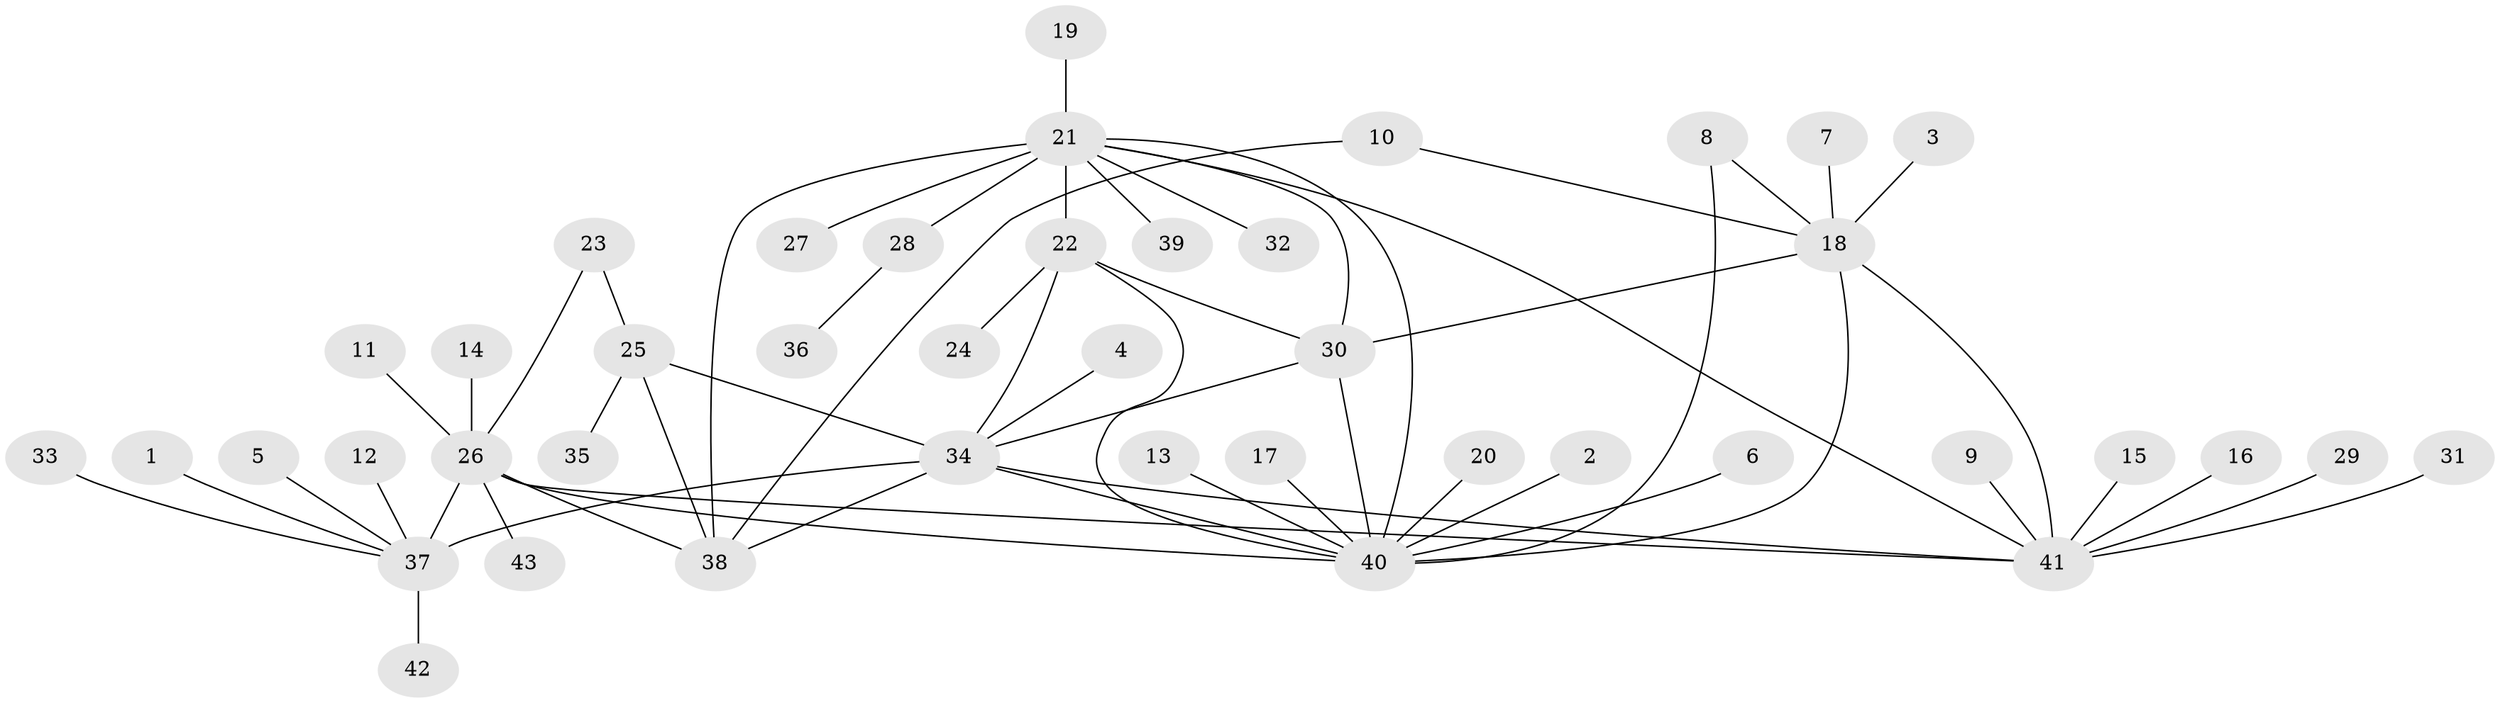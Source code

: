 // original degree distribution, {6: 0.06976744186046512, 11: 0.011627906976744186, 5: 0.046511627906976744, 4: 0.023255813953488372, 13: 0.011627906976744186, 8: 0.023255813953488372, 7: 0.023255813953488372, 10: 0.011627906976744186, 9: 0.011627906976744186, 2: 0.19767441860465115, 1: 0.5232558139534884, 3: 0.046511627906976744}
// Generated by graph-tools (version 1.1) at 2025/50/03/09/25 03:50:30]
// undirected, 43 vertices, 58 edges
graph export_dot {
graph [start="1"]
  node [color=gray90,style=filled];
  1;
  2;
  3;
  4;
  5;
  6;
  7;
  8;
  9;
  10;
  11;
  12;
  13;
  14;
  15;
  16;
  17;
  18;
  19;
  20;
  21;
  22;
  23;
  24;
  25;
  26;
  27;
  28;
  29;
  30;
  31;
  32;
  33;
  34;
  35;
  36;
  37;
  38;
  39;
  40;
  41;
  42;
  43;
  1 -- 37 [weight=1.0];
  2 -- 40 [weight=1.0];
  3 -- 18 [weight=1.0];
  4 -- 34 [weight=1.0];
  5 -- 37 [weight=1.0];
  6 -- 40 [weight=1.0];
  7 -- 18 [weight=1.0];
  8 -- 18 [weight=1.0];
  8 -- 40 [weight=1.0];
  9 -- 41 [weight=1.0];
  10 -- 18 [weight=1.0];
  10 -- 38 [weight=1.0];
  11 -- 26 [weight=1.0];
  12 -- 37 [weight=1.0];
  13 -- 40 [weight=1.0];
  14 -- 26 [weight=1.0];
  15 -- 41 [weight=1.0];
  16 -- 41 [weight=1.0];
  17 -- 40 [weight=1.0];
  18 -- 30 [weight=1.0];
  18 -- 40 [weight=1.0];
  18 -- 41 [weight=3.0];
  19 -- 21 [weight=1.0];
  20 -- 40 [weight=1.0];
  21 -- 22 [weight=1.0];
  21 -- 27 [weight=1.0];
  21 -- 28 [weight=1.0];
  21 -- 30 [weight=1.0];
  21 -- 32 [weight=1.0];
  21 -- 38 [weight=3.0];
  21 -- 39 [weight=1.0];
  21 -- 40 [weight=1.0];
  21 -- 41 [weight=1.0];
  22 -- 24 [weight=1.0];
  22 -- 30 [weight=1.0];
  22 -- 34 [weight=1.0];
  22 -- 40 [weight=1.0];
  23 -- 25 [weight=1.0];
  23 -- 26 [weight=1.0];
  25 -- 34 [weight=3.0];
  25 -- 35 [weight=1.0];
  25 -- 38 [weight=1.0];
  26 -- 37 [weight=3.0];
  26 -- 38 [weight=1.0];
  26 -- 40 [weight=1.0];
  26 -- 41 [weight=1.0];
  26 -- 43 [weight=1.0];
  28 -- 36 [weight=1.0];
  29 -- 41 [weight=1.0];
  30 -- 34 [weight=1.0];
  30 -- 40 [weight=1.0];
  31 -- 41 [weight=1.0];
  33 -- 37 [weight=1.0];
  34 -- 37 [weight=2.0];
  34 -- 38 [weight=1.0];
  34 -- 40 [weight=1.0];
  34 -- 41 [weight=1.0];
  37 -- 42 [weight=1.0];
}
